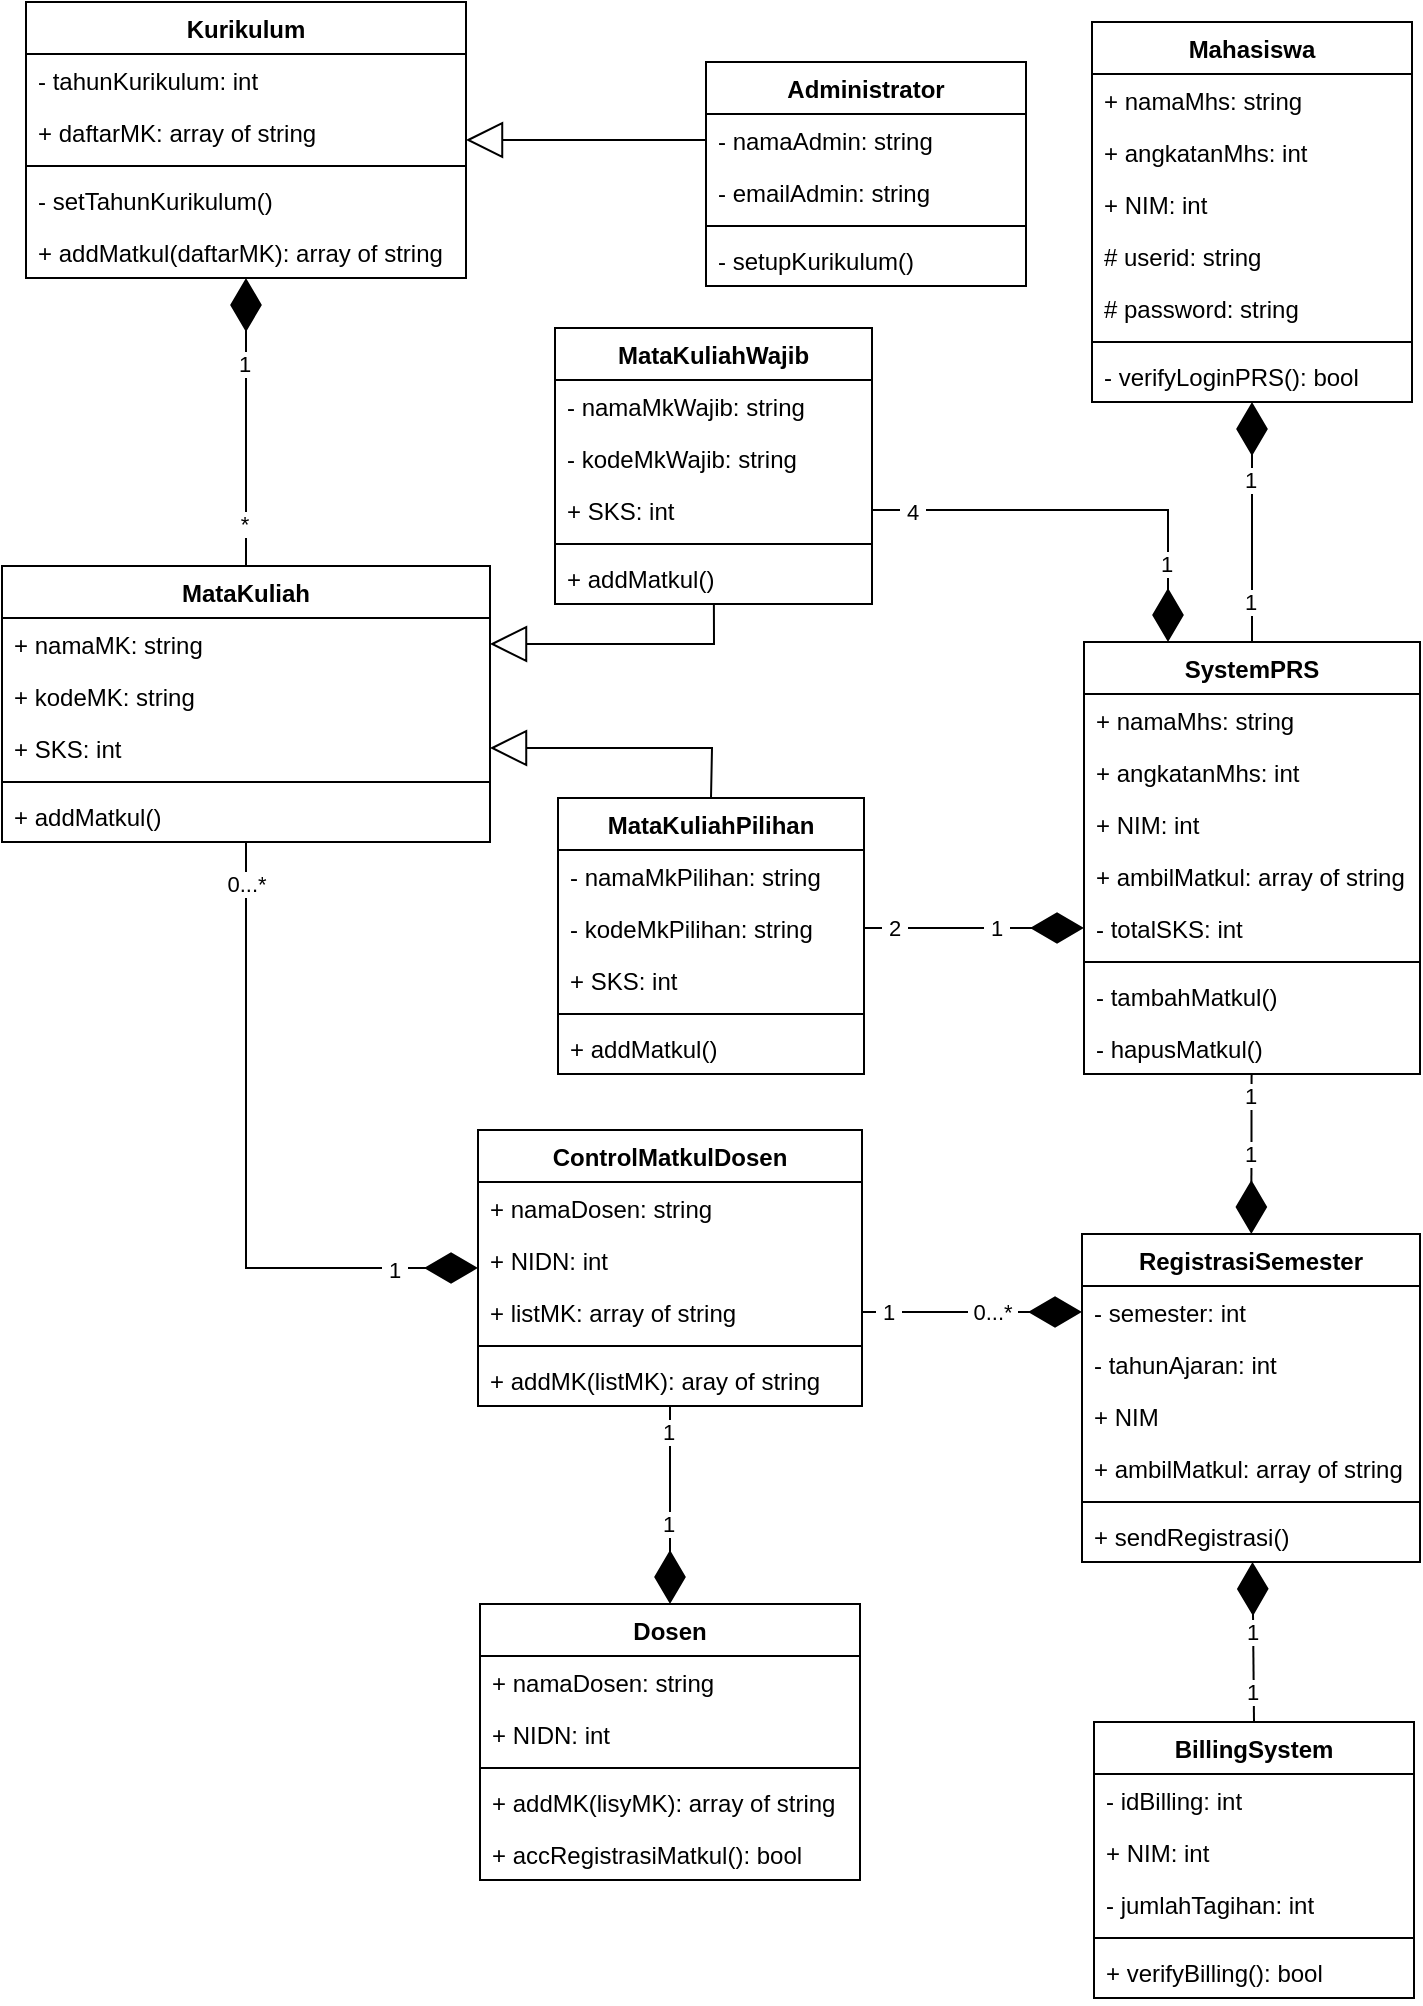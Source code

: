 <mxfile version="15.5.4" type="browser"><diagram id="6QY3zDlr6x5htZMDCLwh" name="Page-1"><mxGraphModel dx="1422" dy="794" grid="0" gridSize="10" guides="1" tooltips="1" connect="1" arrows="1" fold="1" page="1" pageScale="1" pageWidth="850" pageHeight="1100" math="0" shadow="0"><root><mxCell id="0"/><mxCell id="1" parent="0"/><mxCell id="BX6zbYKMosJ1VUYrA-Xm-1" value="SystemPRS" style="swimlane;fontStyle=1;align=center;verticalAlign=top;childLayout=stackLayout;horizontal=1;startSize=26;horizontalStack=0;resizeParent=1;resizeParentMax=0;resizeLast=0;collapsible=1;marginBottom=0;" parent="1" vertex="1"><mxGeometry x="611" y="371" width="168" height="216" as="geometry"/></mxCell><mxCell id="BX6zbYKMosJ1VUYrA-Xm-2" value="+ namaMhs: string" style="text;strokeColor=none;fillColor=none;align=left;verticalAlign=top;spacingLeft=4;spacingRight=4;overflow=hidden;rotatable=0;points=[[0,0.5],[1,0.5]];portConstraint=eastwest;" parent="BX6zbYKMosJ1VUYrA-Xm-1" vertex="1"><mxGeometry y="26" width="168" height="26" as="geometry"/></mxCell><mxCell id="BX6zbYKMosJ1VUYrA-Xm-34" value="+ angkatanMhs: int" style="text;strokeColor=none;fillColor=none;align=left;verticalAlign=top;spacingLeft=4;spacingRight=4;overflow=hidden;rotatable=0;points=[[0,0.5],[1,0.5]];portConstraint=eastwest;" parent="BX6zbYKMosJ1VUYrA-Xm-1" vertex="1"><mxGeometry y="52" width="168" height="26" as="geometry"/></mxCell><mxCell id="BX6zbYKMosJ1VUYrA-Xm-5" value="+ NIM: int" style="text;strokeColor=none;fillColor=none;align=left;verticalAlign=top;spacingLeft=4;spacingRight=4;overflow=hidden;rotatable=0;points=[[0,0.5],[1,0.5]];portConstraint=eastwest;" parent="BX6zbYKMosJ1VUYrA-Xm-1" vertex="1"><mxGeometry y="78" width="168" height="26" as="geometry"/></mxCell><mxCell id="BX6zbYKMosJ1VUYrA-Xm-129" value="+ ambilMatkul: array of string" style="text;strokeColor=none;fillColor=none;align=left;verticalAlign=top;spacingLeft=4;spacingRight=4;overflow=hidden;rotatable=0;points=[[0,0.5],[1,0.5]];portConstraint=eastwest;" parent="BX6zbYKMosJ1VUYrA-Xm-1" vertex="1"><mxGeometry y="104" width="168" height="26" as="geometry"/></mxCell><mxCell id="BX6zbYKMosJ1VUYrA-Xm-130" value="- totalSKS: int" style="text;strokeColor=none;fillColor=none;align=left;verticalAlign=top;spacingLeft=4;spacingRight=4;overflow=hidden;rotatable=0;points=[[0,0.5],[1,0.5]];portConstraint=eastwest;" parent="BX6zbYKMosJ1VUYrA-Xm-1" vertex="1"><mxGeometry y="130" width="168" height="26" as="geometry"/></mxCell><mxCell id="BX6zbYKMosJ1VUYrA-Xm-3" value="" style="line;strokeWidth=1;fillColor=none;align=left;verticalAlign=middle;spacingTop=-1;spacingLeft=3;spacingRight=3;rotatable=0;labelPosition=right;points=[];portConstraint=eastwest;" parent="BX6zbYKMosJ1VUYrA-Xm-1" vertex="1"><mxGeometry y="156" width="168" height="8" as="geometry"/></mxCell><mxCell id="BX6zbYKMosJ1VUYrA-Xm-4" value="- tambahMatkul()" style="text;strokeColor=none;fillColor=none;align=left;verticalAlign=top;spacingLeft=4;spacingRight=4;overflow=hidden;rotatable=0;points=[[0,0.5],[1,0.5]];portConstraint=eastwest;" parent="BX6zbYKMosJ1VUYrA-Xm-1" vertex="1"><mxGeometry y="164" width="168" height="26" as="geometry"/></mxCell><mxCell id="BX6zbYKMosJ1VUYrA-Xm-22" value="- hapusMatkul()" style="text;strokeColor=none;fillColor=none;align=left;verticalAlign=top;spacingLeft=4;spacingRight=4;overflow=hidden;rotatable=0;points=[[0,0.5],[1,0.5]];portConstraint=eastwest;" parent="BX6zbYKMosJ1VUYrA-Xm-1" vertex="1"><mxGeometry y="190" width="168" height="26" as="geometry"/></mxCell><mxCell id="BX6zbYKMosJ1VUYrA-Xm-7" value="MataKuliahWajib" style="swimlane;fontStyle=1;align=center;verticalAlign=top;childLayout=stackLayout;horizontal=1;startSize=26;horizontalStack=0;resizeParent=1;resizeParentMax=0;resizeLast=0;collapsible=1;marginBottom=0;" parent="1" vertex="1"><mxGeometry x="346.5" y="214" width="158.5" height="138" as="geometry"/></mxCell><mxCell id="BX6zbYKMosJ1VUYrA-Xm-66" value="- namaMkWajib: string" style="text;strokeColor=none;fillColor=none;align=left;verticalAlign=top;spacingLeft=4;spacingRight=4;overflow=hidden;rotatable=0;points=[[0,0.5],[1,0.5]];portConstraint=eastwest;" parent="BX6zbYKMosJ1VUYrA-Xm-7" vertex="1"><mxGeometry y="26" width="158.5" height="26" as="geometry"/></mxCell><mxCell id="BX6zbYKMosJ1VUYrA-Xm-127" value="- kodeMkWajib: string" style="text;strokeColor=none;fillColor=none;align=left;verticalAlign=top;spacingLeft=4;spacingRight=4;overflow=hidden;rotatable=0;points=[[0,0.5],[1,0.5]];portConstraint=eastwest;" parent="BX6zbYKMosJ1VUYrA-Xm-7" vertex="1"><mxGeometry y="52" width="158.5" height="26" as="geometry"/></mxCell><mxCell id="BX6zbYKMosJ1VUYrA-Xm-9" value="+ SKS: int" style="text;strokeColor=none;fillColor=none;align=left;verticalAlign=top;spacingLeft=4;spacingRight=4;overflow=hidden;rotatable=0;points=[[0,0.5],[1,0.5]];portConstraint=eastwest;" parent="BX6zbYKMosJ1VUYrA-Xm-7" vertex="1"><mxGeometry y="78" width="158.5" height="26" as="geometry"/></mxCell><mxCell id="BX6zbYKMosJ1VUYrA-Xm-10" value="" style="line;strokeWidth=1;fillColor=none;align=left;verticalAlign=middle;spacingTop=-1;spacingLeft=3;spacingRight=3;rotatable=0;labelPosition=right;points=[];portConstraint=eastwest;" parent="BX6zbYKMosJ1VUYrA-Xm-7" vertex="1"><mxGeometry y="104" width="158.5" height="8" as="geometry"/></mxCell><mxCell id="BX6zbYKMosJ1VUYrA-Xm-11" value="+ addMatkul()" style="text;strokeColor=none;fillColor=none;align=left;verticalAlign=top;spacingLeft=4;spacingRight=4;overflow=hidden;rotatable=0;points=[[0,0.5],[1,0.5]];portConstraint=eastwest;" parent="BX6zbYKMosJ1VUYrA-Xm-7" vertex="1"><mxGeometry y="112" width="158.5" height="26" as="geometry"/></mxCell><mxCell id="BX6zbYKMosJ1VUYrA-Xm-12" value="MataKuliahPilihan" style="swimlane;fontStyle=1;align=center;verticalAlign=top;childLayout=stackLayout;horizontal=1;startSize=26;horizontalStack=0;resizeParent=1;resizeParentMax=0;resizeLast=0;collapsible=1;marginBottom=0;" parent="1" vertex="1"><mxGeometry x="348" y="449" width="153" height="138" as="geometry"/></mxCell><mxCell id="BX6zbYKMosJ1VUYrA-Xm-67" value="- namaMkPilihan: string" style="text;strokeColor=none;fillColor=none;align=left;verticalAlign=top;spacingLeft=4;spacingRight=4;overflow=hidden;rotatable=0;points=[[0,0.5],[1,0.5]];portConstraint=eastwest;" parent="BX6zbYKMosJ1VUYrA-Xm-12" vertex="1"><mxGeometry y="26" width="153" height="26" as="geometry"/></mxCell><mxCell id="BX6zbYKMosJ1VUYrA-Xm-126" value="- kodeMkPilihan: string" style="text;strokeColor=none;fillColor=none;align=left;verticalAlign=top;spacingLeft=4;spacingRight=4;overflow=hidden;rotatable=0;points=[[0,0.5],[1,0.5]];portConstraint=eastwest;" parent="BX6zbYKMosJ1VUYrA-Xm-12" vertex="1"><mxGeometry y="52" width="153" height="26" as="geometry"/></mxCell><mxCell id="BX6zbYKMosJ1VUYrA-Xm-14" value="+ SKS: int" style="text;strokeColor=none;fillColor=none;align=left;verticalAlign=top;spacingLeft=4;spacingRight=4;overflow=hidden;rotatable=0;points=[[0,0.5],[1,0.5]];portConstraint=eastwest;" parent="BX6zbYKMosJ1VUYrA-Xm-12" vertex="1"><mxGeometry y="78" width="153" height="26" as="geometry"/></mxCell><mxCell id="BX6zbYKMosJ1VUYrA-Xm-15" value="" style="line;strokeWidth=1;fillColor=none;align=left;verticalAlign=middle;spacingTop=-1;spacingLeft=3;spacingRight=3;rotatable=0;labelPosition=right;points=[];portConstraint=eastwest;" parent="BX6zbYKMosJ1VUYrA-Xm-12" vertex="1"><mxGeometry y="104" width="153" height="8" as="geometry"/></mxCell><mxCell id="BX6zbYKMosJ1VUYrA-Xm-16" value="+ addMatkul()" style="text;strokeColor=none;fillColor=none;align=left;verticalAlign=top;spacingLeft=4;spacingRight=4;overflow=hidden;rotatable=0;points=[[0,0.5],[1,0.5]];portConstraint=eastwest;" parent="BX6zbYKMosJ1VUYrA-Xm-12" vertex="1"><mxGeometry y="112" width="153" height="26" as="geometry"/></mxCell><mxCell id="BX6zbYKMosJ1VUYrA-Xm-17" value="MataKuliah" style="swimlane;fontStyle=1;align=center;verticalAlign=top;childLayout=stackLayout;horizontal=1;startSize=26;horizontalStack=0;resizeParent=1;resizeParentMax=0;resizeLast=0;collapsible=1;marginBottom=0;" parent="1" vertex="1"><mxGeometry x="70" y="333" width="244" height="138" as="geometry"/></mxCell><mxCell id="BX6zbYKMosJ1VUYrA-Xm-56" value="+ namaMK: string" style="text;strokeColor=none;fillColor=none;align=left;verticalAlign=top;spacingLeft=4;spacingRight=4;overflow=hidden;rotatable=0;points=[[0,0.5],[1,0.5]];portConstraint=eastwest;" parent="BX6zbYKMosJ1VUYrA-Xm-17" vertex="1"><mxGeometry y="26" width="244" height="26" as="geometry"/></mxCell><mxCell id="BX6zbYKMosJ1VUYrA-Xm-125" value="+ kodeMK: string" style="text;strokeColor=none;fillColor=none;align=left;verticalAlign=top;spacingLeft=4;spacingRight=4;overflow=hidden;rotatable=0;points=[[0,0.5],[1,0.5]];portConstraint=eastwest;" parent="BX6zbYKMosJ1VUYrA-Xm-17" vertex="1"><mxGeometry y="52" width="244" height="26" as="geometry"/></mxCell><mxCell id="BX6zbYKMosJ1VUYrA-Xm-57" value="+ SKS: int" style="text;strokeColor=none;fillColor=none;align=left;verticalAlign=top;spacingLeft=4;spacingRight=4;overflow=hidden;rotatable=0;points=[[0,0.5],[1,0.5]];portConstraint=eastwest;" parent="BX6zbYKMosJ1VUYrA-Xm-17" vertex="1"><mxGeometry y="78" width="244" height="26" as="geometry"/></mxCell><mxCell id="BX6zbYKMosJ1VUYrA-Xm-19" value="" style="line;strokeWidth=1;fillColor=none;align=left;verticalAlign=middle;spacingTop=-1;spacingLeft=3;spacingRight=3;rotatable=0;labelPosition=right;points=[];portConstraint=eastwest;" parent="BX6zbYKMosJ1VUYrA-Xm-17" vertex="1"><mxGeometry y="104" width="244" height="8" as="geometry"/></mxCell><mxCell id="BX6zbYKMosJ1VUYrA-Xm-20" value="+ addMatkul()" style="text;strokeColor=none;fillColor=none;align=left;verticalAlign=top;spacingLeft=4;spacingRight=4;overflow=hidden;rotatable=0;points=[[0,0.5],[1,0.5]];portConstraint=eastwest;" parent="BX6zbYKMosJ1VUYrA-Xm-17" vertex="1"><mxGeometry y="112" width="244" height="26" as="geometry"/></mxCell><mxCell id="BX6zbYKMosJ1VUYrA-Xm-23" value="Administrator" style="swimlane;fontStyle=1;align=center;verticalAlign=top;childLayout=stackLayout;horizontal=1;startSize=26;horizontalStack=0;resizeParent=1;resizeParentMax=0;resizeLast=0;collapsible=1;marginBottom=0;" parent="1" vertex="1"><mxGeometry x="422" y="81" width="160" height="112" as="geometry"/></mxCell><mxCell id="BX6zbYKMosJ1VUYrA-Xm-24" value="- namaAdmin: string" style="text;strokeColor=none;fillColor=none;align=left;verticalAlign=top;spacingLeft=4;spacingRight=4;overflow=hidden;rotatable=0;points=[[0,0.5],[1,0.5]];portConstraint=eastwest;" parent="BX6zbYKMosJ1VUYrA-Xm-23" vertex="1"><mxGeometry y="26" width="160" height="26" as="geometry"/></mxCell><mxCell id="BX6zbYKMosJ1VUYrA-Xm-25" value="- emailAdmin: string" style="text;strokeColor=none;fillColor=none;align=left;verticalAlign=top;spacingLeft=4;spacingRight=4;overflow=hidden;rotatable=0;points=[[0,0.5],[1,0.5]];portConstraint=eastwest;" parent="BX6zbYKMosJ1VUYrA-Xm-23" vertex="1"><mxGeometry y="52" width="160" height="26" as="geometry"/></mxCell><mxCell id="BX6zbYKMosJ1VUYrA-Xm-26" value="" style="line;strokeWidth=1;fillColor=none;align=left;verticalAlign=middle;spacingTop=-1;spacingLeft=3;spacingRight=3;rotatable=0;labelPosition=right;points=[];portConstraint=eastwest;" parent="BX6zbYKMosJ1VUYrA-Xm-23" vertex="1"><mxGeometry y="78" width="160" height="8" as="geometry"/></mxCell><mxCell id="BX6zbYKMosJ1VUYrA-Xm-27" value="- setupKurikulum()" style="text;strokeColor=none;fillColor=none;align=left;verticalAlign=top;spacingLeft=4;spacingRight=4;overflow=hidden;rotatable=0;points=[[0,0.5],[1,0.5]];portConstraint=eastwest;" parent="BX6zbYKMosJ1VUYrA-Xm-23" vertex="1"><mxGeometry y="86" width="160" height="26" as="geometry"/></mxCell><mxCell id="BX6zbYKMosJ1VUYrA-Xm-33" value="" style="endArrow=block;endSize=16;endFill=0;html=1;rounded=0;exitX=0;exitY=0.5;exitDx=0;exitDy=0;" parent="1" source="BX6zbYKMosJ1VUYrA-Xm-24" target="BX6zbYKMosJ1VUYrA-Xm-59" edge="1"><mxGeometry x="0.021" y="116" width="160" relative="1" as="geometry"><mxPoint x="177" y="505" as="sourcePoint"/><mxPoint x="322" y="186.0" as="targetPoint"/><mxPoint as="offset"/></mxGeometry></mxCell><mxCell id="BX6zbYKMosJ1VUYrA-Xm-35" value="" style="endArrow=diamondThin;endFill=1;endSize=24;html=1;rounded=0;" parent="1" source="BX6zbYKMosJ1VUYrA-Xm-17" target="BX6zbYKMosJ1VUYrA-Xm-59" edge="1"><mxGeometry width="160" relative="1" as="geometry"><mxPoint x="7" y="520" as="sourcePoint"/><mxPoint x="203.165" y="207" as="targetPoint"/></mxGeometry></mxCell><mxCell id="BX6zbYKMosJ1VUYrA-Xm-36" value="1" style="edgeLabel;html=1;align=center;verticalAlign=middle;resizable=0;points=[];" parent="BX6zbYKMosJ1VUYrA-Xm-35" vertex="1" connectable="0"><mxGeometry x="0.232" relative="1" as="geometry"><mxPoint x="-1" y="-13" as="offset"/></mxGeometry></mxCell><mxCell id="BX6zbYKMosJ1VUYrA-Xm-37" value="*" style="edgeLabel;html=1;align=center;verticalAlign=middle;resizable=0;points=[];" parent="BX6zbYKMosJ1VUYrA-Xm-35" vertex="1" connectable="0"><mxGeometry x="-0.697" relative="1" as="geometry"><mxPoint x="-1" y="1" as="offset"/></mxGeometry></mxCell><mxCell id="BX6zbYKMosJ1VUYrA-Xm-40" value="" style="endArrow=block;endSize=16;endFill=0;html=1;rounded=0;entryX=1;entryY=0.5;entryDx=0;entryDy=0;" parent="1" source="BX6zbYKMosJ1VUYrA-Xm-7" target="BX6zbYKMosJ1VUYrA-Xm-56" edge="1"><mxGeometry x="0.021" y="116" width="160" relative="1" as="geometry"><mxPoint x="397.0" y="145" as="sourcePoint"/><mxPoint x="326" y="460" as="targetPoint"/><mxPoint as="offset"/><Array as="points"><mxPoint x="426" y="372"/></Array></mxGeometry></mxCell><mxCell id="BX6zbYKMosJ1VUYrA-Xm-41" value="" style="endArrow=block;endSize=16;endFill=0;html=1;rounded=0;entryX=1;entryY=0.5;entryDx=0;entryDy=0;exitX=0.5;exitY=0;exitDx=0;exitDy=0;" parent="1" source="BX6zbYKMosJ1VUYrA-Xm-12" target="BX6zbYKMosJ1VUYrA-Xm-57" edge="1"><mxGeometry x="0.021" y="116" width="160" relative="1" as="geometry"><mxPoint x="397.0" y="295.0" as="sourcePoint"/><mxPoint x="254" y="356.0" as="targetPoint"/><mxPoint as="offset"/><Array as="points"><mxPoint x="425" y="424"/></Array></mxGeometry></mxCell><mxCell id="BX6zbYKMosJ1VUYrA-Xm-43" value="" style="endArrow=diamondThin;endFill=1;endSize=24;html=1;rounded=0;exitX=1;exitY=0.5;exitDx=0;exitDy=0;entryX=0.25;entryY=0;entryDx=0;entryDy=0;" parent="1" source="BX6zbYKMosJ1VUYrA-Xm-9" target="BX6zbYKMosJ1VUYrA-Xm-1" edge="1"><mxGeometry width="160" relative="1" as="geometry"><mxPoint x="602" y="304" as="sourcePoint"/><mxPoint x="650" y="383" as="targetPoint"/><Array as="points"><mxPoint x="653" y="305"/></Array></mxGeometry></mxCell><mxCell id="BX6zbYKMosJ1VUYrA-Xm-44" value="&amp;nbsp;1&amp;nbsp;" style="edgeLabel;html=1;align=center;verticalAlign=middle;resizable=0;points=[];" parent="BX6zbYKMosJ1VUYrA-Xm-43" vertex="1" connectable="0"><mxGeometry x="0.702" relative="1" as="geometry"><mxPoint x="-1" y="-7" as="offset"/></mxGeometry></mxCell><mxCell id="BX6zbYKMosJ1VUYrA-Xm-45" value="&amp;nbsp;4&amp;nbsp;" style="edgeLabel;html=1;align=center;verticalAlign=middle;resizable=0;points=[];" parent="BX6zbYKMosJ1VUYrA-Xm-43" vertex="1" connectable="0"><mxGeometry x="-0.815" y="-2" relative="1" as="geometry"><mxPoint y="-1" as="offset"/></mxGeometry></mxCell><mxCell id="BX6zbYKMosJ1VUYrA-Xm-46" value="" style="endArrow=diamondThin;endFill=1;endSize=24;html=1;rounded=0;exitX=1;exitY=0.5;exitDx=0;exitDy=0;entryX=0;entryY=0.5;entryDx=0;entryDy=0;" parent="1" source="BX6zbYKMosJ1VUYrA-Xm-126" target="BX6zbYKMosJ1VUYrA-Xm-130" edge="1"><mxGeometry width="160" relative="1" as="geometry"><mxPoint x="570.0" y="198" as="sourcePoint"/><mxPoint x="602" y="514" as="targetPoint"/><Array as="points"><mxPoint x="585" y="514"/></Array></mxGeometry></mxCell><mxCell id="BX6zbYKMosJ1VUYrA-Xm-47" value="&amp;nbsp;1&amp;nbsp;" style="edgeLabel;html=1;align=center;verticalAlign=middle;resizable=0;points=[];" parent="BX6zbYKMosJ1VUYrA-Xm-46" vertex="1" connectable="0"><mxGeometry x="0.702" relative="1" as="geometry"><mxPoint x="-28" as="offset"/></mxGeometry></mxCell><mxCell id="BX6zbYKMosJ1VUYrA-Xm-48" value="&amp;nbsp;2&amp;nbsp;" style="edgeLabel;html=1;align=center;verticalAlign=middle;resizable=0;points=[];" parent="BX6zbYKMosJ1VUYrA-Xm-46" vertex="1" connectable="0"><mxGeometry x="-0.815" y="-2" relative="1" as="geometry"><mxPoint x="5" y="-2" as="offset"/></mxGeometry></mxCell><mxCell id="BX6zbYKMosJ1VUYrA-Xm-59" value="Kurikulum" style="swimlane;fontStyle=1;align=center;verticalAlign=top;childLayout=stackLayout;horizontal=1;startSize=26;horizontalStack=0;resizeParent=1;resizeParentMax=0;resizeLast=0;collapsible=1;marginBottom=0;" parent="1" vertex="1"><mxGeometry x="82" y="51" width="220" height="138" as="geometry"/></mxCell><mxCell id="BX6zbYKMosJ1VUYrA-Xm-60" value="- tahunKurikulum: int" style="text;strokeColor=none;fillColor=none;align=left;verticalAlign=top;spacingLeft=4;spacingRight=4;overflow=hidden;rotatable=0;points=[[0,0.5],[1,0.5]];portConstraint=eastwest;" parent="BX6zbYKMosJ1VUYrA-Xm-59" vertex="1"><mxGeometry y="26" width="220" height="26" as="geometry"/></mxCell><mxCell id="BX6zbYKMosJ1VUYrA-Xm-61" value="+ daftarMK: array of string" style="text;strokeColor=none;fillColor=none;align=left;verticalAlign=top;spacingLeft=4;spacingRight=4;overflow=hidden;rotatable=0;points=[[0,0.5],[1,0.5]];portConstraint=eastwest;" parent="BX6zbYKMosJ1VUYrA-Xm-59" vertex="1"><mxGeometry y="52" width="220" height="26" as="geometry"/></mxCell><mxCell id="BX6zbYKMosJ1VUYrA-Xm-62" value="" style="line;strokeWidth=1;fillColor=none;align=left;verticalAlign=middle;spacingTop=-1;spacingLeft=3;spacingRight=3;rotatable=0;labelPosition=right;points=[];portConstraint=eastwest;" parent="BX6zbYKMosJ1VUYrA-Xm-59" vertex="1"><mxGeometry y="78" width="220" height="8" as="geometry"/></mxCell><mxCell id="BX6zbYKMosJ1VUYrA-Xm-64" value="- setTahunKurikulum()" style="text;strokeColor=none;fillColor=none;align=left;verticalAlign=top;spacingLeft=4;spacingRight=4;overflow=hidden;rotatable=0;points=[[0,0.5],[1,0.5]];portConstraint=eastwest;" parent="BX6zbYKMosJ1VUYrA-Xm-59" vertex="1"><mxGeometry y="86" width="220" height="26" as="geometry"/></mxCell><mxCell id="BX6zbYKMosJ1VUYrA-Xm-63" value="+ addMatkul(daftarMK): array of string" style="text;strokeColor=none;fillColor=none;align=left;verticalAlign=top;spacingLeft=4;spacingRight=4;overflow=hidden;rotatable=0;points=[[0,0.5],[1,0.5]];portConstraint=eastwest;" parent="BX6zbYKMosJ1VUYrA-Xm-59" vertex="1"><mxGeometry y="112" width="220" height="26" as="geometry"/></mxCell><mxCell id="BX6zbYKMosJ1VUYrA-Xm-68" value="BillingSystem" style="swimlane;fontStyle=1;align=center;verticalAlign=top;childLayout=stackLayout;horizontal=1;startSize=26;horizontalStack=0;resizeParent=1;resizeParentMax=0;resizeLast=0;collapsible=1;marginBottom=0;" parent="1" vertex="1"><mxGeometry x="616" y="911" width="160" height="138" as="geometry"/></mxCell><mxCell id="BX6zbYKMosJ1VUYrA-Xm-69" value="- idBilling: int" style="text;strokeColor=none;fillColor=none;align=left;verticalAlign=top;spacingLeft=4;spacingRight=4;overflow=hidden;rotatable=0;points=[[0,0.5],[1,0.5]];portConstraint=eastwest;" parent="BX6zbYKMosJ1VUYrA-Xm-68" vertex="1"><mxGeometry y="26" width="160" height="26" as="geometry"/></mxCell><mxCell id="BX6zbYKMosJ1VUYrA-Xm-70" value="+ NIM: int" style="text;strokeColor=none;fillColor=none;align=left;verticalAlign=top;spacingLeft=4;spacingRight=4;overflow=hidden;rotatable=0;points=[[0,0.5],[1,0.5]];portConstraint=eastwest;" parent="BX6zbYKMosJ1VUYrA-Xm-68" vertex="1"><mxGeometry y="52" width="160" height="26" as="geometry"/></mxCell><mxCell id="BX6zbYKMosJ1VUYrA-Xm-71" value="- jumlahTagihan: int" style="text;strokeColor=none;fillColor=none;align=left;verticalAlign=top;spacingLeft=4;spacingRight=4;overflow=hidden;rotatable=0;points=[[0,0.5],[1,0.5]];portConstraint=eastwest;" parent="BX6zbYKMosJ1VUYrA-Xm-68" vertex="1"><mxGeometry y="78" width="160" height="26" as="geometry"/></mxCell><mxCell id="BX6zbYKMosJ1VUYrA-Xm-72" value="" style="line;strokeWidth=1;fillColor=none;align=left;verticalAlign=middle;spacingTop=-1;spacingLeft=3;spacingRight=3;rotatable=0;labelPosition=right;points=[];portConstraint=eastwest;" parent="BX6zbYKMosJ1VUYrA-Xm-68" vertex="1"><mxGeometry y="104" width="160" height="8" as="geometry"/></mxCell><mxCell id="BX6zbYKMosJ1VUYrA-Xm-73" value="+ verifyBilling(): bool" style="text;strokeColor=none;fillColor=none;align=left;verticalAlign=top;spacingLeft=4;spacingRight=4;overflow=hidden;rotatable=0;points=[[0,0.5],[1,0.5]];portConstraint=eastwest;" parent="BX6zbYKMosJ1VUYrA-Xm-68" vertex="1"><mxGeometry y="112" width="160" height="26" as="geometry"/></mxCell><mxCell id="BX6zbYKMosJ1VUYrA-Xm-75" value="" style="endArrow=diamondThin;endFill=1;endSize=24;html=1;rounded=0;" parent="1" source="BX6zbYKMosJ1VUYrA-Xm-1" target="BX6zbYKMosJ1VUYrA-Xm-78" edge="1"><mxGeometry width="160" relative="1" as="geometry"><mxPoint x="951" y="246" as="sourcePoint"/><mxPoint x="690" y="634" as="targetPoint"/></mxGeometry></mxCell><mxCell id="BX6zbYKMosJ1VUYrA-Xm-76" value="&amp;nbsp;1&amp;nbsp;" style="edgeLabel;html=1;align=center;verticalAlign=middle;resizable=0;points=[];" parent="BX6zbYKMosJ1VUYrA-Xm-75" vertex="1" connectable="0"><mxGeometry x="0.506" y="-1" relative="1" as="geometry"><mxPoint y="-20" as="offset"/></mxGeometry></mxCell><mxCell id="BX6zbYKMosJ1VUYrA-Xm-77" value="&amp;nbsp;1&amp;nbsp;" style="edgeLabel;html=1;align=center;verticalAlign=middle;resizable=0;points=[];" parent="BX6zbYKMosJ1VUYrA-Xm-75" vertex="1" connectable="0"><mxGeometry x="-0.783" relative="1" as="geometry"><mxPoint x="-1" y="2" as="offset"/></mxGeometry></mxCell><mxCell id="BX6zbYKMosJ1VUYrA-Xm-78" value="RegistrasiSemester" style="swimlane;fontStyle=1;align=center;verticalAlign=top;childLayout=stackLayout;horizontal=1;startSize=26;horizontalStack=0;resizeParent=1;resizeParentMax=0;resizeLast=0;collapsible=1;marginBottom=0;" parent="1" vertex="1"><mxGeometry x="610" y="667" width="169" height="164" as="geometry"/></mxCell><mxCell id="BX6zbYKMosJ1VUYrA-Xm-79" value="- semester: int" style="text;strokeColor=none;fillColor=none;align=left;verticalAlign=top;spacingLeft=4;spacingRight=4;overflow=hidden;rotatable=0;points=[[0,0.5],[1,0.5]];portConstraint=eastwest;" parent="BX6zbYKMosJ1VUYrA-Xm-78" vertex="1"><mxGeometry y="26" width="169" height="26" as="geometry"/></mxCell><mxCell id="BX6zbYKMosJ1VUYrA-Xm-80" value="- tahunAjaran: int" style="text;strokeColor=none;fillColor=none;align=left;verticalAlign=top;spacingLeft=4;spacingRight=4;overflow=hidden;rotatable=0;points=[[0,0.5],[1,0.5]];portConstraint=eastwest;" parent="BX6zbYKMosJ1VUYrA-Xm-78" vertex="1"><mxGeometry y="52" width="169" height="26" as="geometry"/></mxCell><mxCell id="BX6zbYKMosJ1VUYrA-Xm-81" value="+ NIM" style="text;strokeColor=none;fillColor=none;align=left;verticalAlign=top;spacingLeft=4;spacingRight=4;overflow=hidden;rotatable=0;points=[[0,0.5],[1,0.5]];portConstraint=eastwest;" parent="BX6zbYKMosJ1VUYrA-Xm-78" vertex="1"><mxGeometry y="78" width="169" height="26" as="geometry"/></mxCell><mxCell id="BX6zbYKMosJ1VUYrA-Xm-131" value="+ ambilMatkul: array of string" style="text;strokeColor=none;fillColor=none;align=left;verticalAlign=top;spacingLeft=4;spacingRight=4;overflow=hidden;rotatable=0;points=[[0,0.5],[1,0.5]];portConstraint=eastwest;" parent="BX6zbYKMosJ1VUYrA-Xm-78" vertex="1"><mxGeometry y="104" width="169" height="26" as="geometry"/></mxCell><mxCell id="BX6zbYKMosJ1VUYrA-Xm-82" value="" style="line;strokeWidth=1;fillColor=none;align=left;verticalAlign=middle;spacingTop=-1;spacingLeft=3;spacingRight=3;rotatable=0;labelPosition=right;points=[];portConstraint=eastwest;" parent="BX6zbYKMosJ1VUYrA-Xm-78" vertex="1"><mxGeometry y="130" width="169" height="8" as="geometry"/></mxCell><mxCell id="BX6zbYKMosJ1VUYrA-Xm-83" value="+ sendRegistrasi()" style="text;strokeColor=none;fillColor=none;align=left;verticalAlign=top;spacingLeft=4;spacingRight=4;overflow=hidden;rotatable=0;points=[[0,0.5],[1,0.5]];portConstraint=eastwest;" parent="BX6zbYKMosJ1VUYrA-Xm-78" vertex="1"><mxGeometry y="138" width="169" height="26" as="geometry"/></mxCell><mxCell id="BX6zbYKMosJ1VUYrA-Xm-85" value="" style="endArrow=diamondThin;endFill=1;endSize=24;html=1;rounded=0;exitX=0.5;exitY=0;exitDx=0;exitDy=0;" parent="1" source="BX6zbYKMosJ1VUYrA-Xm-68" target="BX6zbYKMosJ1VUYrA-Xm-78" edge="1"><mxGeometry width="160" relative="1" as="geometry"><mxPoint x="780" y="478" as="sourcePoint"/><mxPoint x="883" y="478" as="targetPoint"/></mxGeometry></mxCell><mxCell id="BX6zbYKMosJ1VUYrA-Xm-86" value="1" style="edgeLabel;html=1;align=center;verticalAlign=middle;resizable=0;points=[];" parent="BX6zbYKMosJ1VUYrA-Xm-85" vertex="1" connectable="0"><mxGeometry x="0.506" y="-1" relative="1" as="geometry"><mxPoint x="-2" y="15" as="offset"/></mxGeometry></mxCell><mxCell id="BX6zbYKMosJ1VUYrA-Xm-87" value="1" style="edgeLabel;html=1;align=center;verticalAlign=middle;resizable=0;points=[];" parent="BX6zbYKMosJ1VUYrA-Xm-85" vertex="1" connectable="0"><mxGeometry x="-0.783" relative="1" as="geometry"><mxPoint x="-1" y="-7" as="offset"/></mxGeometry></mxCell><mxCell id="BX6zbYKMosJ1VUYrA-Xm-88" value="Dosen" style="swimlane;fontStyle=1;align=center;verticalAlign=top;childLayout=stackLayout;horizontal=1;startSize=26;horizontalStack=0;resizeParent=1;resizeParentMax=0;resizeLast=0;collapsible=1;marginBottom=0;" parent="1" vertex="1"><mxGeometry x="309" y="852" width="190" height="138" as="geometry"/></mxCell><mxCell id="BX6zbYKMosJ1VUYrA-Xm-89" value="+ namaDosen: string" style="text;strokeColor=none;fillColor=none;align=left;verticalAlign=top;spacingLeft=4;spacingRight=4;overflow=hidden;rotatable=0;points=[[0,0.5],[1,0.5]];portConstraint=eastwest;" parent="BX6zbYKMosJ1VUYrA-Xm-88" vertex="1"><mxGeometry y="26" width="190" height="26" as="geometry"/></mxCell><mxCell id="BX6zbYKMosJ1VUYrA-Xm-90" value="+ NIDN: int" style="text;strokeColor=none;fillColor=none;align=left;verticalAlign=top;spacingLeft=4;spacingRight=4;overflow=hidden;rotatable=0;points=[[0,0.5],[1,0.5]];portConstraint=eastwest;" parent="BX6zbYKMosJ1VUYrA-Xm-88" vertex="1"><mxGeometry y="52" width="190" height="26" as="geometry"/></mxCell><mxCell id="BX6zbYKMosJ1VUYrA-Xm-92" value="" style="line;strokeWidth=1;fillColor=none;align=left;verticalAlign=middle;spacingTop=-1;spacingLeft=3;spacingRight=3;rotatable=0;labelPosition=right;points=[];portConstraint=eastwest;" parent="BX6zbYKMosJ1VUYrA-Xm-88" vertex="1"><mxGeometry y="78" width="190" height="8" as="geometry"/></mxCell><mxCell id="BX6zbYKMosJ1VUYrA-Xm-93" value="+ addMK(lisyMK): array of string" style="text;strokeColor=none;fillColor=none;align=left;verticalAlign=top;spacingLeft=4;spacingRight=4;overflow=hidden;rotatable=0;points=[[0,0.5],[1,0.5]];portConstraint=eastwest;" parent="BX6zbYKMosJ1VUYrA-Xm-88" vertex="1"><mxGeometry y="86" width="190" height="26" as="geometry"/></mxCell><mxCell id="BX6zbYKMosJ1VUYrA-Xm-94" value="+ accRegistrasiMatkul(): bool" style="text;strokeColor=none;fillColor=none;align=left;verticalAlign=top;spacingLeft=4;spacingRight=4;overflow=hidden;rotatable=0;points=[[0,0.5],[1,0.5]];portConstraint=eastwest;" parent="BX6zbYKMosJ1VUYrA-Xm-88" vertex="1"><mxGeometry y="112" width="190" height="26" as="geometry"/></mxCell><mxCell id="BX6zbYKMosJ1VUYrA-Xm-95" value="" style="endArrow=diamondThin;endFill=1;endSize=24;html=1;rounded=0;" parent="1" source="BX6zbYKMosJ1VUYrA-Xm-17" target="BX6zbYKMosJ1VUYrA-Xm-99" edge="1"><mxGeometry width="160" relative="1" as="geometry"><mxPoint x="100" y="638" as="sourcePoint"/><mxPoint x="260" y="638" as="targetPoint"/><Array as="points"><mxPoint x="192" y="684"/></Array></mxGeometry></mxCell><mxCell id="BX6zbYKMosJ1VUYrA-Xm-96" value="&amp;nbsp;1&amp;nbsp;" style="edgeLabel;html=1;align=center;verticalAlign=middle;resizable=0;points=[];" parent="BX6zbYKMosJ1VUYrA-Xm-95" vertex="1" connectable="0"><mxGeometry x="0.741" y="-1" relative="1" as="geometry"><mxPoint as="offset"/></mxGeometry></mxCell><mxCell id="BX6zbYKMosJ1VUYrA-Xm-97" value="0...*" style="edgeLabel;html=1;align=center;verticalAlign=middle;resizable=0;points=[];" parent="BX6zbYKMosJ1VUYrA-Xm-95" vertex="1" connectable="0"><mxGeometry x="-0.875" relative="1" as="geometry"><mxPoint as="offset"/></mxGeometry></mxCell><mxCell id="BX6zbYKMosJ1VUYrA-Xm-99" value="ControlMatkulDosen" style="swimlane;fontStyle=1;align=center;verticalAlign=top;childLayout=stackLayout;horizontal=1;startSize=26;horizontalStack=0;resizeParent=1;resizeParentMax=0;resizeLast=0;collapsible=1;marginBottom=0;" parent="1" vertex="1"><mxGeometry x="308" y="615" width="192" height="138" as="geometry"/></mxCell><mxCell id="BX6zbYKMosJ1VUYrA-Xm-100" value="+ namaDosen: string" style="text;strokeColor=none;fillColor=none;align=left;verticalAlign=top;spacingLeft=4;spacingRight=4;overflow=hidden;rotatable=0;points=[[0,0.5],[1,0.5]];portConstraint=eastwest;" parent="BX6zbYKMosJ1VUYrA-Xm-99" vertex="1"><mxGeometry y="26" width="192" height="26" as="geometry"/></mxCell><mxCell id="BX6zbYKMosJ1VUYrA-Xm-102" value="+ NIDN: int" style="text;strokeColor=none;fillColor=none;align=left;verticalAlign=top;spacingLeft=4;spacingRight=4;overflow=hidden;rotatable=0;points=[[0,0.5],[1,0.5]];portConstraint=eastwest;" parent="BX6zbYKMosJ1VUYrA-Xm-99" vertex="1"><mxGeometry y="52" width="192" height="26" as="geometry"/></mxCell><mxCell id="BX6zbYKMosJ1VUYrA-Xm-110" value="+ listMK: array of string" style="text;strokeColor=none;fillColor=none;align=left;verticalAlign=top;spacingLeft=4;spacingRight=4;overflow=hidden;rotatable=0;points=[[0,0.5],[1,0.5]];portConstraint=eastwest;" parent="BX6zbYKMosJ1VUYrA-Xm-99" vertex="1"><mxGeometry y="78" width="192" height="26" as="geometry"/></mxCell><mxCell id="BX6zbYKMosJ1VUYrA-Xm-103" value="" style="line;strokeWidth=1;fillColor=none;align=left;verticalAlign=middle;spacingTop=-1;spacingLeft=3;spacingRight=3;rotatable=0;labelPosition=right;points=[];portConstraint=eastwest;" parent="BX6zbYKMosJ1VUYrA-Xm-99" vertex="1"><mxGeometry y="104" width="192" height="8" as="geometry"/></mxCell><mxCell id="BX6zbYKMosJ1VUYrA-Xm-104" value="+ addMK(listMK): aray of string" style="text;strokeColor=none;fillColor=none;align=left;verticalAlign=top;spacingLeft=4;spacingRight=4;overflow=hidden;rotatable=0;points=[[0,0.5],[1,0.5]];portConstraint=eastwest;" parent="BX6zbYKMosJ1VUYrA-Xm-99" vertex="1"><mxGeometry y="112" width="192" height="26" as="geometry"/></mxCell><mxCell id="BX6zbYKMosJ1VUYrA-Xm-105" value="" style="endArrow=diamondThin;endFill=1;endSize=24;html=1;rounded=0;entryX=0.5;entryY=0;entryDx=0;entryDy=0;" parent="1" source="BX6zbYKMosJ1VUYrA-Xm-99" target="BX6zbYKMosJ1VUYrA-Xm-88" edge="1"><mxGeometry width="160" relative="1" as="geometry"><mxPoint x="610" y="748" as="sourcePoint"/><mxPoint x="770" y="748" as="targetPoint"/></mxGeometry></mxCell><mxCell id="BX6zbYKMosJ1VUYrA-Xm-108" value="1" style="edgeLabel;html=1;align=center;verticalAlign=middle;resizable=0;points=[];" parent="BX6zbYKMosJ1VUYrA-Xm-105" vertex="1" connectable="0"><mxGeometry x="0.379" relative="1" as="geometry"><mxPoint x="-1" y="-10" as="offset"/></mxGeometry></mxCell><mxCell id="BX6zbYKMosJ1VUYrA-Xm-109" value="1" style="edgeLabel;html=1;align=center;verticalAlign=middle;resizable=0;points=[];" parent="BX6zbYKMosJ1VUYrA-Xm-105" vertex="1" connectable="0"><mxGeometry x="-0.738" relative="1" as="geometry"><mxPoint x="-1" as="offset"/></mxGeometry></mxCell><mxCell id="BX6zbYKMosJ1VUYrA-Xm-112" value="" style="endArrow=diamondThin;endFill=1;endSize=24;html=1;rounded=0;entryX=0;entryY=0.5;entryDx=0;entryDy=0;exitX=1;exitY=0.5;exitDx=0;exitDy=0;" parent="1" source="BX6zbYKMosJ1VUYrA-Xm-110" target="BX6zbYKMosJ1VUYrA-Xm-79" edge="1"><mxGeometry width="160" relative="1" as="geometry"><mxPoint x="438" y="712" as="sourcePoint"/><mxPoint x="598" y="712" as="targetPoint"/></mxGeometry></mxCell><mxCell id="BX6zbYKMosJ1VUYrA-Xm-113" value="&amp;nbsp;0...*&amp;nbsp;" style="edgeLabel;html=1;align=center;verticalAlign=middle;resizable=0;points=[];" parent="BX6zbYKMosJ1VUYrA-Xm-112" vertex="1" connectable="0"><mxGeometry x="0.273" relative="1" as="geometry"><mxPoint x="-5" as="offset"/></mxGeometry></mxCell><mxCell id="BX6zbYKMosJ1VUYrA-Xm-114" value="&amp;nbsp;1&amp;nbsp;" style="edgeLabel;html=1;align=center;verticalAlign=middle;resizable=0;points=[];" parent="BX6zbYKMosJ1VUYrA-Xm-112" vertex="1" connectable="0"><mxGeometry x="-0.773" relative="1" as="geometry"><mxPoint as="offset"/></mxGeometry></mxCell><mxCell id="BX6zbYKMosJ1VUYrA-Xm-115" value="Mahasiswa" style="swimlane;fontStyle=1;align=center;verticalAlign=top;childLayout=stackLayout;horizontal=1;startSize=26;horizontalStack=0;resizeParent=1;resizeParentMax=0;resizeLast=0;collapsible=1;marginBottom=0;" parent="1" vertex="1"><mxGeometry x="615" y="61" width="160" height="190" as="geometry"/></mxCell><mxCell id="BX6zbYKMosJ1VUYrA-Xm-116" value="+ namaMhs: string" style="text;strokeColor=none;fillColor=none;align=left;verticalAlign=top;spacingLeft=4;spacingRight=4;overflow=hidden;rotatable=0;points=[[0,0.5],[1,0.5]];portConstraint=eastwest;" parent="BX6zbYKMosJ1VUYrA-Xm-115" vertex="1"><mxGeometry y="26" width="160" height="26" as="geometry"/></mxCell><mxCell id="BX6zbYKMosJ1VUYrA-Xm-117" value="+ angkatanMhs: int" style="text;strokeColor=none;fillColor=none;align=left;verticalAlign=top;spacingLeft=4;spacingRight=4;overflow=hidden;rotatable=0;points=[[0,0.5],[1,0.5]];portConstraint=eastwest;" parent="BX6zbYKMosJ1VUYrA-Xm-115" vertex="1"><mxGeometry y="52" width="160" height="26" as="geometry"/></mxCell><mxCell id="BX6zbYKMosJ1VUYrA-Xm-118" value="+ NIM: int" style="text;strokeColor=none;fillColor=none;align=left;verticalAlign=top;spacingLeft=4;spacingRight=4;overflow=hidden;rotatable=0;points=[[0,0.5],[1,0.5]];portConstraint=eastwest;" parent="BX6zbYKMosJ1VUYrA-Xm-115" vertex="1"><mxGeometry y="78" width="160" height="26" as="geometry"/></mxCell><mxCell id="BX6zbYKMosJ1VUYrA-Xm-132" value="# userid: string" style="text;strokeColor=none;fillColor=none;align=left;verticalAlign=top;spacingLeft=4;spacingRight=4;overflow=hidden;rotatable=0;points=[[0,0.5],[1,0.5]];portConstraint=eastwest;" parent="BX6zbYKMosJ1VUYrA-Xm-115" vertex="1"><mxGeometry y="104" width="160" height="26" as="geometry"/></mxCell><mxCell id="BX6zbYKMosJ1VUYrA-Xm-133" value="# password: string" style="text;strokeColor=none;fillColor=none;align=left;verticalAlign=top;spacingLeft=4;spacingRight=4;overflow=hidden;rotatable=0;points=[[0,0.5],[1,0.5]];portConstraint=eastwest;" parent="BX6zbYKMosJ1VUYrA-Xm-115" vertex="1"><mxGeometry y="130" width="160" height="26" as="geometry"/></mxCell><mxCell id="BX6zbYKMosJ1VUYrA-Xm-119" value="" style="line;strokeWidth=1;fillColor=none;align=left;verticalAlign=middle;spacingTop=-1;spacingLeft=3;spacingRight=3;rotatable=0;labelPosition=right;points=[];portConstraint=eastwest;" parent="BX6zbYKMosJ1VUYrA-Xm-115" vertex="1"><mxGeometry y="156" width="160" height="8" as="geometry"/></mxCell><mxCell id="BX6zbYKMosJ1VUYrA-Xm-120" value="- verifyLoginPRS(): bool" style="text;strokeColor=none;fillColor=none;align=left;verticalAlign=top;spacingLeft=4;spacingRight=4;overflow=hidden;rotatable=0;points=[[0,0.5],[1,0.5]];portConstraint=eastwest;" parent="BX6zbYKMosJ1VUYrA-Xm-115" vertex="1"><mxGeometry y="164" width="160" height="26" as="geometry"/></mxCell><mxCell id="BX6zbYKMosJ1VUYrA-Xm-122" value="" style="endArrow=diamondThin;endFill=1;endSize=24;html=1;rounded=0;exitX=0.5;exitY=0;exitDx=0;exitDy=0;" parent="1" source="BX6zbYKMosJ1VUYrA-Xm-1" target="BX6zbYKMosJ1VUYrA-Xm-115" edge="1"><mxGeometry width="160" relative="1" as="geometry"><mxPoint x="510" y="303" as="sourcePoint"/><mxPoint x="670" y="303" as="targetPoint"/></mxGeometry></mxCell><mxCell id="BX6zbYKMosJ1VUYrA-Xm-123" value="1" style="edgeLabel;html=1;align=center;verticalAlign=middle;resizable=0;points=[];" parent="BX6zbYKMosJ1VUYrA-Xm-122" vertex="1" connectable="0"><mxGeometry x="0.553" y="-2" relative="1" as="geometry"><mxPoint x="-3" y="12" as="offset"/></mxGeometry></mxCell><mxCell id="BX6zbYKMosJ1VUYrA-Xm-124" value="1" style="edgeLabel;html=1;align=center;verticalAlign=middle;resizable=0;points=[];" parent="BX6zbYKMosJ1VUYrA-Xm-122" vertex="1" connectable="0"><mxGeometry x="-0.745" y="-1" relative="1" as="geometry"><mxPoint x="-2" y="-5" as="offset"/></mxGeometry></mxCell></root></mxGraphModel></diagram></mxfile>